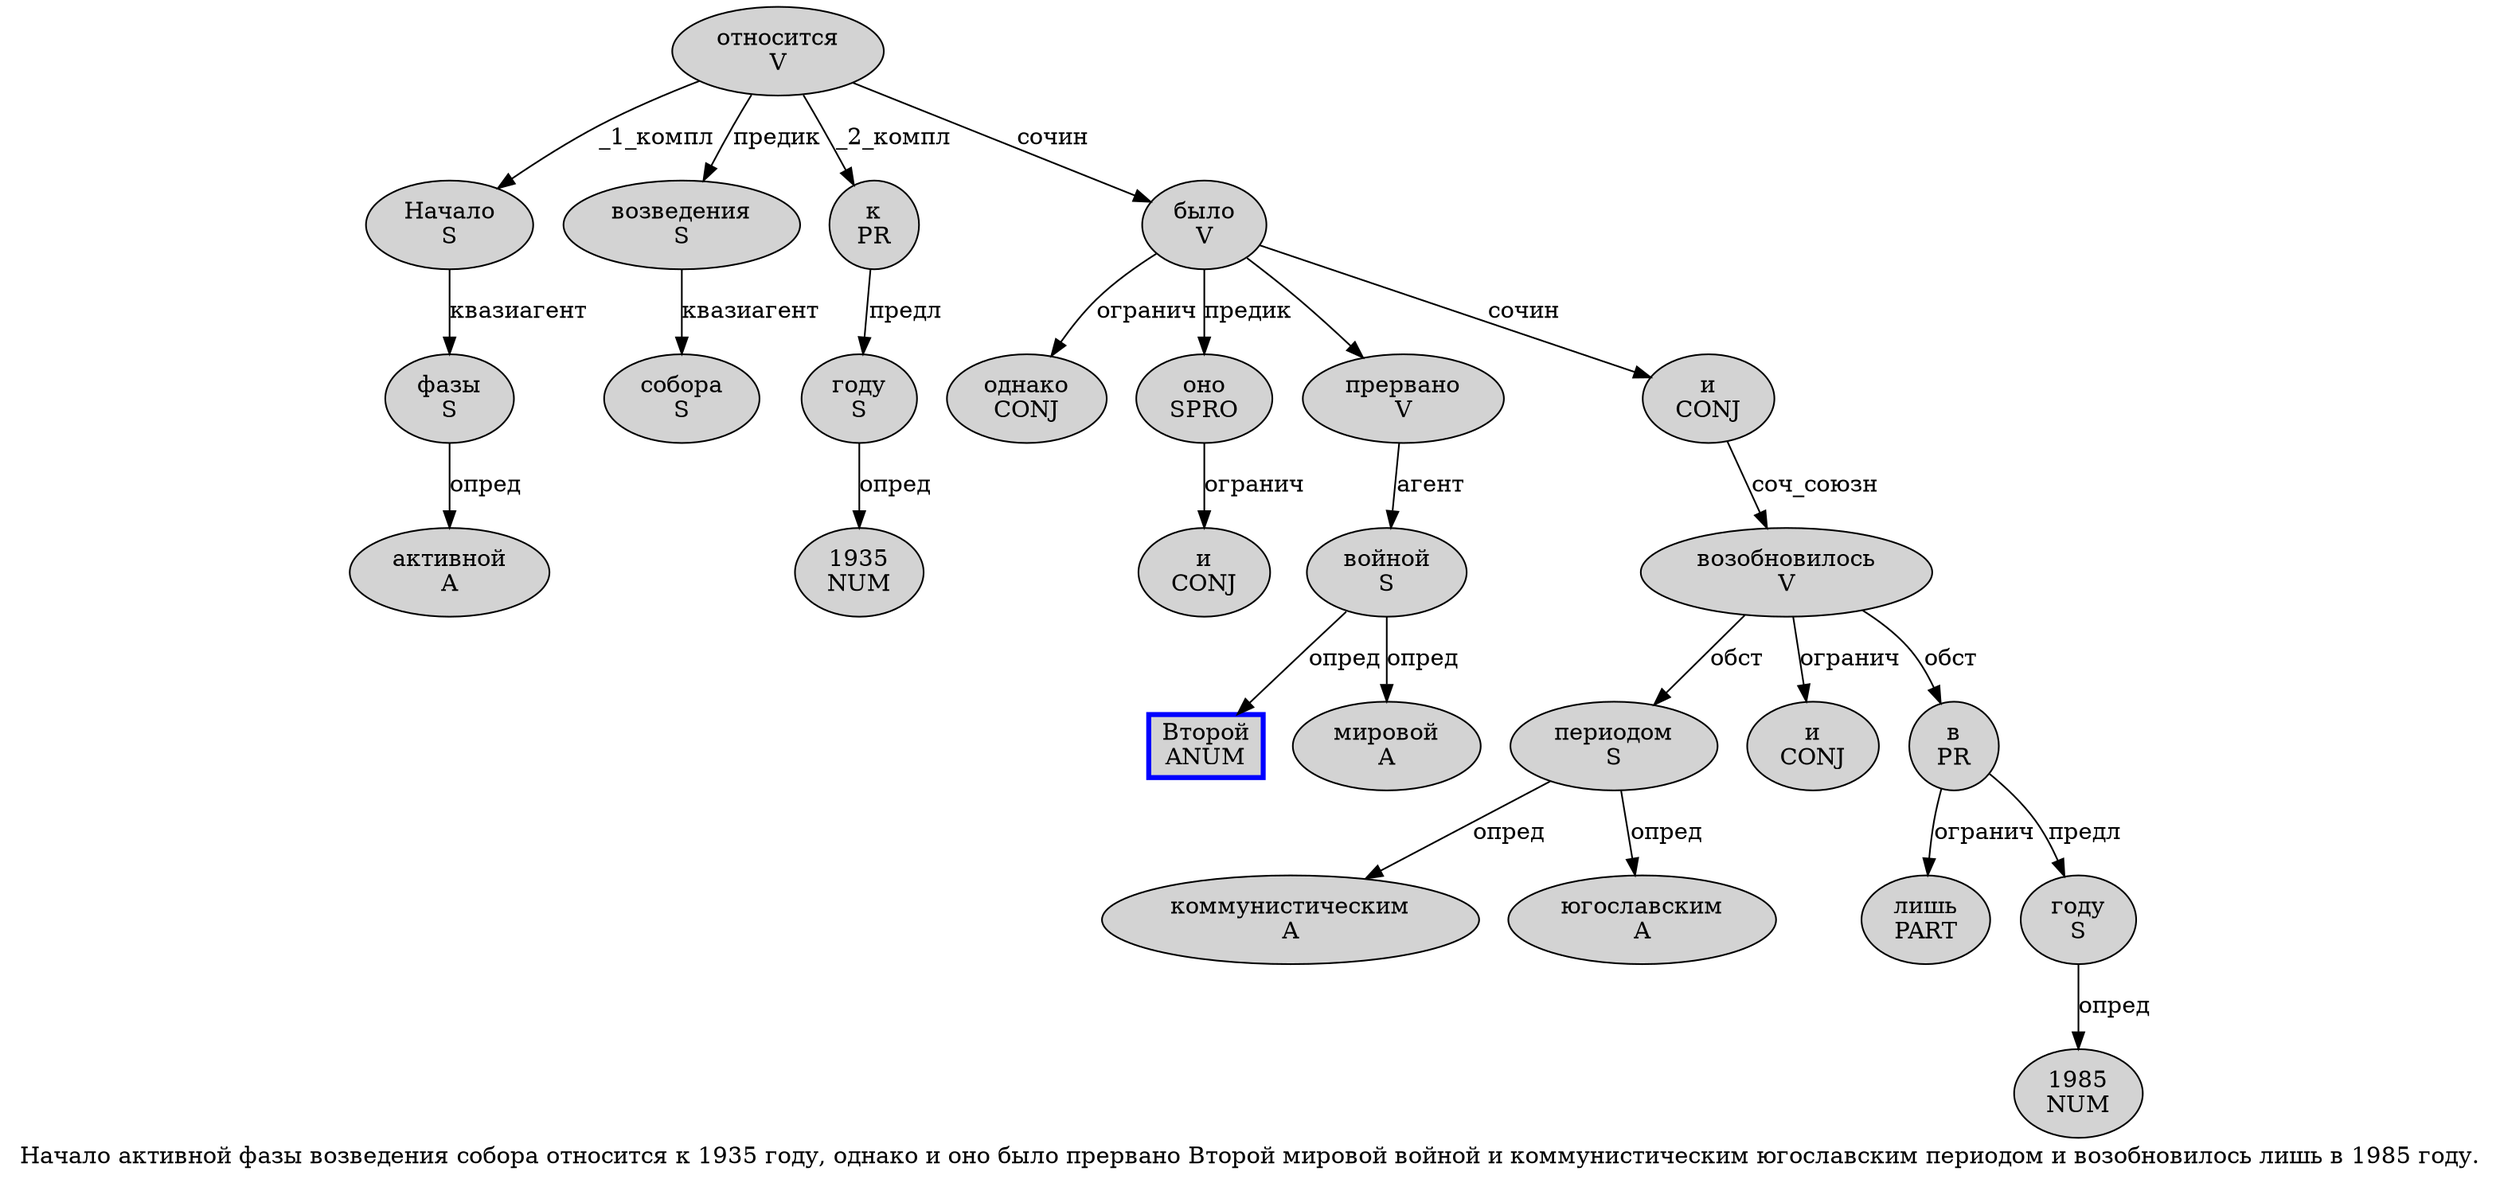 digraph SENTENCE_761 {
	graph [label="Начало активной фазы возведения собора относится к 1935 году, однако и оно было прервано Второй мировой войной и коммунистическим югославским периодом и возобновилось лишь в 1985 году."]
	node [style=filled]
		0 [label="Начало
S" color="" fillcolor=lightgray penwidth=1 shape=ellipse]
		1 [label="активной
A" color="" fillcolor=lightgray penwidth=1 shape=ellipse]
		2 [label="фазы
S" color="" fillcolor=lightgray penwidth=1 shape=ellipse]
		3 [label="возведения
S" color="" fillcolor=lightgray penwidth=1 shape=ellipse]
		4 [label="собора
S" color="" fillcolor=lightgray penwidth=1 shape=ellipse]
		5 [label="относится
V" color="" fillcolor=lightgray penwidth=1 shape=ellipse]
		6 [label="к
PR" color="" fillcolor=lightgray penwidth=1 shape=ellipse]
		7 [label="1935
NUM" color="" fillcolor=lightgray penwidth=1 shape=ellipse]
		8 [label="году
S" color="" fillcolor=lightgray penwidth=1 shape=ellipse]
		10 [label="однако
CONJ" color="" fillcolor=lightgray penwidth=1 shape=ellipse]
		11 [label="и
CONJ" color="" fillcolor=lightgray penwidth=1 shape=ellipse]
		12 [label="оно
SPRO" color="" fillcolor=lightgray penwidth=1 shape=ellipse]
		13 [label="было
V" color="" fillcolor=lightgray penwidth=1 shape=ellipse]
		14 [label="прервано
V" color="" fillcolor=lightgray penwidth=1 shape=ellipse]
		15 [label="Второй
ANUM" color=blue fillcolor=lightgray penwidth=3 shape=box]
		16 [label="мировой
A" color="" fillcolor=lightgray penwidth=1 shape=ellipse]
		17 [label="войной
S" color="" fillcolor=lightgray penwidth=1 shape=ellipse]
		18 [label="и
CONJ" color="" fillcolor=lightgray penwidth=1 shape=ellipse]
		19 [label="коммунистическим
A" color="" fillcolor=lightgray penwidth=1 shape=ellipse]
		20 [label="югославским
A" color="" fillcolor=lightgray penwidth=1 shape=ellipse]
		21 [label="периодом
S" color="" fillcolor=lightgray penwidth=1 shape=ellipse]
		22 [label="и
CONJ" color="" fillcolor=lightgray penwidth=1 shape=ellipse]
		23 [label="возобновилось
V" color="" fillcolor=lightgray penwidth=1 shape=ellipse]
		24 [label="лишь
PART" color="" fillcolor=lightgray penwidth=1 shape=ellipse]
		25 [label="в
PR" color="" fillcolor=lightgray penwidth=1 shape=ellipse]
		26 [label="1985
NUM" color="" fillcolor=lightgray penwidth=1 shape=ellipse]
		27 [label="году
S" color="" fillcolor=lightgray penwidth=1 shape=ellipse]
			12 -> 11 [label="огранич"]
			18 -> 23 [label="соч_союзн"]
			25 -> 24 [label="огранич"]
			25 -> 27 [label="предл"]
			23 -> 21 [label="обст"]
			23 -> 22 [label="огранич"]
			23 -> 25 [label="обст"]
			6 -> 8 [label="предл"]
			14 -> 17 [label="агент"]
			2 -> 1 [label="опред"]
			3 -> 4 [label="квазиагент"]
			13 -> 10 [label="огранич"]
			13 -> 12 [label="предик"]
			13 -> 14
			13 -> 18 [label="сочин"]
			21 -> 19 [label="опред"]
			21 -> 20 [label="опред"]
			5 -> 0 [label="_1_компл"]
			5 -> 3 [label="предик"]
			5 -> 6 [label="_2_компл"]
			5 -> 13 [label="сочин"]
			27 -> 26 [label="опред"]
			17 -> 15 [label="опред"]
			17 -> 16 [label="опред"]
			0 -> 2 [label="квазиагент"]
			8 -> 7 [label="опред"]
}